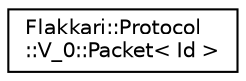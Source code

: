 digraph "Graphical Class Hierarchy"
{
 // LATEX_PDF_SIZE
  edge [fontname="Helvetica",fontsize="10",labelfontname="Helvetica",labelfontsize="10"];
  node [fontname="Helvetica",fontsize="10",shape=record];
  rankdir="LR";
  Node0 [label="Flakkari::Protocol\l::V_0::Packet\< Id \>",height=0.2,width=0.4,color="black", fillcolor="white", style="filled",URL="$de/d9d/structFlakkari_1_1Protocol_1_1V__0_1_1Packet.html",tooltip="Flakkari Packet v0 (new packet)"];
}

